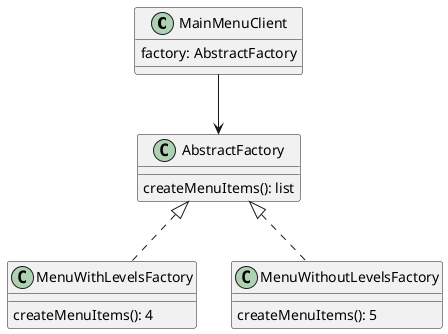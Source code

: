@startuml menu_factory

class MainMenuClient {
  factory: AbstractFactory
}

class AbstractFactory {
  createMenuItems(): list
}

class MenuWithLevelsFactory {
  createMenuItems(): 4
}

class MenuWithoutLevelsFactory {
  createMenuItems(): 5
}

AbstractFactory <|.. MenuWithLevelsFactory
AbstractFactory <|.. MenuWithoutLevelsFactory

MainMenuClient --> AbstractFactory

@enduml